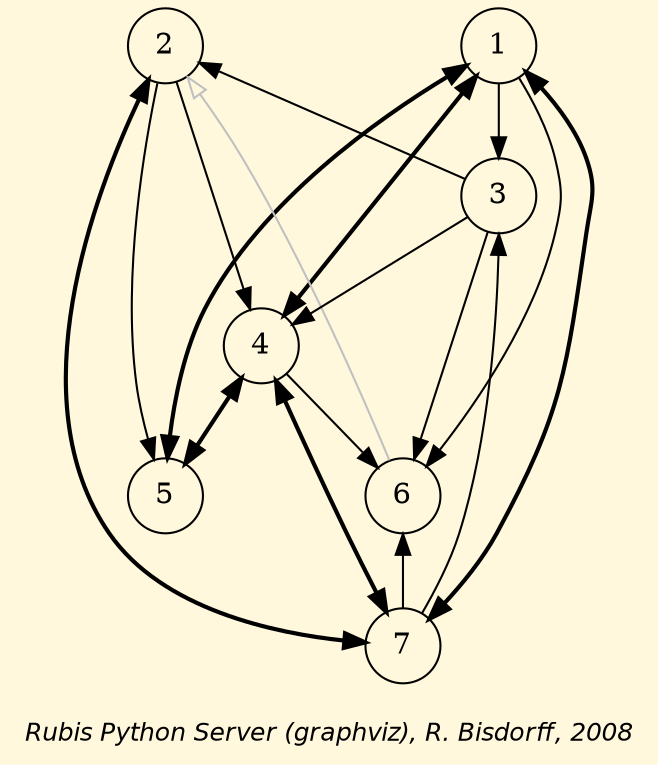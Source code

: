 digraph G {
graph [ bgcolor = cornsilk, fontname = "Helvetica-Oblique",
 fontsize = 12,
 label = "\nRubis Python Server (graphviz), R. Bisdorff, 2008", size="7,7"];
n1 [shape = "circle", label = "1"];
n2 [shape = "circle", label = "2"];
n3 [shape = "circle", label = "3"];
n4 [shape = "circle", label = "4"];
n5 [shape = "circle", label = "5"];
n6 [shape = "circle", label = "6"];
n7 [shape = "circle", label = "7"];
n1-> n3 [dir=forward, color=black] ;
n1-> n4 [dir=both,style="setlinewidth(2)",color=black, arrowhead=normal, arrowtail=normal] ;
n1-> n5 [dir=both,style="setlinewidth(2)",color=black, arrowhead=normal, arrowtail=normal] ;
n1-> n6 [dir=forward, color=black] ;
n1-> n7 [dir=both,style="setlinewidth(2)",color=black, arrowhead=normal, arrowtail=normal] ;
n2-> n3 [dir=back, color=black] ;
n2-> n4 [dir=forward, color=black] ;
n2-> n5 [dir=forward, color=black] ;
n2-> n6 [dir=back, color=grey, arrowtail=empty] ;
n2-> n7 [dir=both,style="setlinewidth(2)",color=black, arrowhead=normal, arrowtail=normal] ;
n3-> n4 [dir=forward, color=black] ;
n3-> n6 [dir=forward, color=black] ;
n3-> n7 [dir=back, color=black] ;
n4-> n5 [dir=both,style="setlinewidth(2)",color=black, arrowhead=normal, arrowtail=normal] ;
n4-> n6 [dir=forward, color=black] ;
n4-> n7 [dir=both,style="setlinewidth(2)",color=black, arrowhead=normal, arrowtail=normal] ;
n6-> n7 [dir=back, color=black] ;
}

